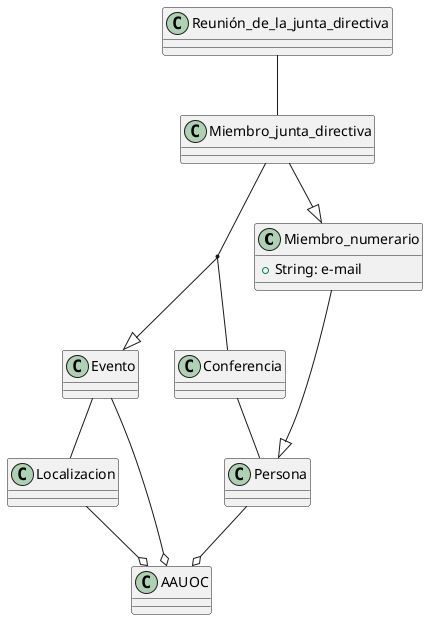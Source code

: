 @startuml
class Miembro_numerario{
+String: e-mail
}

class Miembro_junta_directiva

class Conferencia {

}

class Evento {

}

class Reunión_de_la_junta_directiva

class Localizacion {

}

class Persona{
}

class AAUOC{

}

Miembro_numerario--|>Persona
Miembro_junta_directiva--|>Miembro_numerario
(Miembro_junta_directiva, Conferencia) --|> Evento
Evento --o AAUOC
Evento -- Localizacion
Localizacion --o AAUOC
Persona --o AAUOC
Reunión_de_la_junta_directiva -- Miembro_junta_directiva
Conferencia -- Persona
@enduml